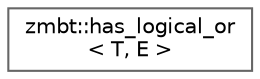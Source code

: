 digraph "Graphical Class Hierarchy"
{
 // LATEX_PDF_SIZE
  bgcolor="transparent";
  edge [fontname=Helvetica,fontsize=10,labelfontname=Helvetica,labelfontsize=10];
  node [fontname=Helvetica,fontsize=10,shape=box,height=0.2,width=0.4];
  rankdir="LR";
  Node0 [id="Node000000",label="zmbt::has_logical_or\l\< T, E \>",height=0.2,width=0.4,color="grey40", fillcolor="white", style="filled",URL="$structzmbt_1_1has__logical__or.html",tooltip=" "];
}
